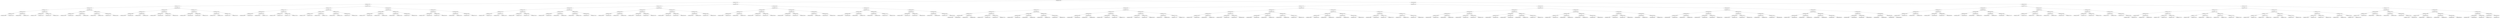 digraph G{
1650229036 [label="Node{data=[2844, 2844]}"]
1650229036 -> 760463308
760463308 [label="Node{data=[2070, 2070]}"]
760463308 -> 302432059
302432059 [label="Node{data=[1679, 1679]}"]
302432059 -> 2028506459
2028506459 [label="Node{data=[1647, 1647]}"]
2028506459 -> 2043426933
2043426933 [label="Node{data=[1519, 1519]}"]
2043426933 -> 1230067039
1230067039 [label="Node{data=[1511, 1511]}"]
1230067039 -> 1846137897
1846137897 [label="Node{data=[1483, 1483]}"]
1846137897 -> 1387728614
1387728614 [label="Node{data=[1421, 1421]}"]
1387728614 -> 1243650901
1243650901 [label="Node{data=[1099, 1099]}"]
1387728614 -> 161010915
161010915 [label="Node{data=[1428, 1428]}"]
1846137897 -> 688976229
688976229 [label="Node{data=[1509, 1509]}"]
688976229 -> 1127881375
1127881375 [label="Node{data=[1508, 1508]}"]
688976229 -> 219077534
219077534 [label="Node{data=[1510, 1510]}"]
1230067039 -> 1115568400
1115568400 [label="Node{data=[1515, 1515]}"]
1115568400 -> 1825268707
1825268707 [label="Node{data=[1513, 1513]}"]
1825268707 -> 2142663175
2142663175 [label="Node{data=[1512, 1512]}"]
1825268707 -> 77562948
77562948 [label="Node{data=[1514, 1514]}"]
1115568400 -> 924490622
924490622 [label="Node{data=[1517, 1517]}"]
924490622 -> 7938565
7938565 [label="Node{data=[1516, 1516]}"]
924490622 -> 1284722247
1284722247 [label="Node{data=[1518, 1518]}"]
2043426933 -> 878071349
878071349 [label="Node{data=[1639, 1639]}"]
878071349 -> 1475670698
1475670698 [label="Node{data=[1579, 1579]}"]
1475670698 -> 508857179
508857179 [label="Node{data=[1521, 1521]}"]
508857179 -> 1222844320
1222844320 [label="Node{data=[1520, 1520]}"]
508857179 -> 1321391983
1321391983 [label="Node{data=[1564, 1564]}"]
1475670698 -> 1054023103
1054023103 [label="Node{data=[1605, 1605]}"]
1054023103 -> 73877357
73877357 [label="Node{data=[1591, 1591]}"]
1054023103 -> 1411995230
1411995230 [label="Node{data=[1638, 1638]}"]
878071349 -> 201890331
201890331 [label="Node{data=[1643, 1643]}"]
201890331 -> 714100928
714100928 [label="Node{data=[1641, 1641]}"]
714100928 -> 343025360
343025360 [label="Node{data=[1640, 1640]}"]
714100928 -> 175573414
175573414 [label="Node{data=[1642, 1642]}"]
201890331 -> 1114084017
1114084017 [label="Node{data=[1645, 1645]}"]
1114084017 -> 1792658541
1792658541 [label="Node{data=[1644, 1644]}"]
1114084017 -> 1872241472
1872241472 [label="Node{data=[1646, 1646]}"]
2028506459 -> 1561341228
1561341228 [label="Node{data=[1663, 1663]}"]
1561341228 -> 589094437
589094437 [label="Node{data=[1655, 1655]}"]
589094437 -> 117621903
117621903 [label="Node{data=[1651, 1651]}"]
117621903 -> 690910476
690910476 [label="Node{data=[1649, 1649]}"]
690910476 -> 1963672648
1963672648 [label="Node{data=[1648, 1648]}"]
690910476 -> 807620922
807620922 [label="Node{data=[1650, 1650]}"]
117621903 -> 563404045
563404045 [label="Node{data=[1653, 1653]}"]
563404045 -> 2068335142
2068335142 [label="Node{data=[1652, 1652]}"]
563404045 -> 1414424579
1414424579 [label="Node{data=[1654, 1654]}"]
589094437 -> 2119059761
2119059761 [label="Node{data=[1659, 1659]}"]
2119059761 -> 2041945920
2041945920 [label="Node{data=[1657, 1657]}"]
2041945920 -> 1083568938
1083568938 [label="Node{data=[1656, 1656]}"]
2041945920 -> 1740408139
1740408139 [label="Node{data=[1658, 1658]}"]
2119059761 -> 1798786892
1798786892 [label="Node{data=[1661, 1661]}"]
1798786892 -> 1051558645
1051558645 [label="Node{data=[1660, 1660]}"]
1798786892 -> 1364077225
1364077225 [label="Node{data=[1662, 1662]}"]
1561341228 -> 1381726998
1381726998 [label="Node{data=[1671, 1671]}"]
1381726998 -> 54989630
54989630 [label="Node{data=[1667, 1667]}"]
54989630 -> 1370456969
1370456969 [label="Node{data=[1665, 1665]}"]
1370456969 -> 1897197687
1897197687 [label="Node{data=[1664, 1664]}"]
1370456969 -> 2015274632
2015274632 [label="Node{data=[1666, 1666]}"]
54989630 -> 1140560982
1140560982 [label="Node{data=[1669, 1669]}"]
1140560982 -> 1852171371
1852171371 [label="Node{data=[1668, 1668]}"]
1140560982 -> 950285976
950285976 [label="Node{data=[1670, 1670]}"]
1381726998 -> 889454050
889454050 [label="Node{data=[1675, 1675]}"]
889454050 -> 717592112
717592112 [label="Node{data=[1673, 1673]}"]
717592112 -> 1807903167
1807903167 [label="Node{data=[1672, 1672]}"]
717592112 -> 1925939881
1925939881 [label="Node{data=[1674, 1674]}"]
889454050 -> 1485671935
1485671935 [label="Node{data=[1677, 1677]}"]
1485671935 -> 1593832648
1593832648 [label="Node{data=[1676, 1676]}"]
1485671935 -> 638120249
638120249 [label="Node{data=[1678, 1678]}"]
302432059 -> 150532507
150532507 [label="Node{data=[1826, 1826]}"]
150532507 -> 1018066702
1018066702 [label="Node{data=[1750, 1750]}"]
1018066702 -> 500604391
500604391 [label="Node{data=[1742, 1742]}"]
500604391 -> 2092312157
2092312157 [label="Node{data=[1683, 1683]}"]
2092312157 -> 864904313
864904313 [label="Node{data=[1681, 1681]}"]
864904313 -> 2094293761
2094293761 [label="Node{data=[1680, 1680]}"]
864904313 -> 1430577369
1430577369 [label="Node{data=[1682, 1682]}"]
2092312157 -> 411934946
411934946 [label="Node{data=[1708, 1708]}"]
411934946 -> 1090232614
1090232614 [label="Node{data=[1684, 1684]}"]
411934946 -> 526917203
526917203 [label="Node{data=[1741, 1741]}"]
500604391 -> 1834510159
1834510159 [label="Node{data=[1746, 1746]}"]
1834510159 -> 413614262
413614262 [label="Node{data=[1744, 1744]}"]
413614262 -> 88616981
88616981 [label="Node{data=[1743, 1743]}"]
413614262 -> 1510816873
1510816873 [label="Node{data=[1745, 1745]}"]
1834510159 -> 1950435960
1950435960 [label="Node{data=[1748, 1748]}"]
1950435960 -> 1447106230
1447106230 [label="Node{data=[1747, 1747]}"]
1950435960 -> 307059955
307059955 [label="Node{data=[1749, 1749]}"]
1018066702 -> 563135655
563135655 [label="Node{data=[1818, 1818]}"]
563135655 -> 1610373223
1610373223 [label="Node{data=[1754, 1754]}"]
1610373223 -> 30802312
30802312 [label="Node{data=[1752, 1752]}"]
30802312 -> 2030337925
2030337925 [label="Node{data=[1751, 1751]}"]
30802312 -> 1578510846
1578510846 [label="Node{data=[1753, 1753]}"]
1610373223 -> 1670675771
1670675771 [label="Node{data=[1756, 1756]}"]
1670675771 -> 1384118912
1384118912 [label="Node{data=[1755, 1755]}"]
1670675771 -> 140332829
140332829 [label="Node{data=[1817, 1817]}"]
563135655 -> 1743506993
1743506993 [label="Node{data=[1822, 1822]}"]
1743506993 -> 668338770
668338770 [label="Node{data=[1820, 1820]}"]
668338770 -> 173035474
173035474 [label="Node{data=[1819, 1819]}"]
668338770 -> 1754782754
1754782754 [label="Node{data=[1821, 1821]}"]
1743506993 -> 1370754375
1370754375 [label="Node{data=[1824, 1824]}"]
1370754375 -> 1176963513
1176963513 [label="Node{data=[1823, 1823]}"]
1370754375 -> 1308745840
1308745840 [label="Node{data=[1825, 1825]}"]
150532507 -> 413221726
413221726 [label="Node{data=[2026, 2026]}"]
413221726 -> 1762569016
1762569016 [label="Node{data=[1834, 1834]}"]
1762569016 -> 395971937
395971937 [label="Node{data=[1830, 1830]}"]
395971937 -> 1448705410
1448705410 [label="Node{data=[1828, 1828]}"]
1448705410 -> 1156612004
1156612004 [label="Node{data=[1827, 1827]}"]
1448705410 -> 1488669545
1488669545 [label="Node{data=[1829, 1829]}"]
395971937 -> 520991770
520991770 [label="Node{data=[1832, 1832]}"]
520991770 -> 36007700
36007700 [label="Node{data=[1831, 1831]}"]
520991770 -> 1173302699
1173302699 [label="Node{data=[1833, 1833]}"]
1762569016 -> 1200473724
1200473724 [label="Node{data=[2022, 2022]}"]
1200473724 -> 894572531
894572531 [label="Node{data=[1836, 1836]}"]
894572531 -> 480678786
480678786 [label="Node{data=[1835, 1835]}"]
894572531 -> 538470344
538470344 [label="Node{data=[1910, 1910]}"]
1200473724 -> 152042385
152042385 [label="Node{data=[2024, 2024]}"]
152042385 -> 751274188
751274188 [label="Node{data=[2023, 2023]}"]
152042385 -> 81077333
81077333 [label="Node{data=[2025, 2025]}"]
413221726 -> 1729115424
1729115424 [label="Node{data=[2034, 2034]}"]
1729115424 -> 288725280
288725280 [label="Node{data=[2030, 2030]}"]
288725280 -> 19194402
19194402 [label="Node{data=[2028, 2028]}"]
19194402 -> 754883039
754883039 [label="Node{data=[2027, 2027]}"]
19194402 -> 1252069461
1252069461 [label="Node{data=[2029, 2029]}"]
288725280 -> 2002807992
2002807992 [label="Node{data=[2032, 2032]}"]
2002807992 -> 1366537604
1366537604 [label="Node{data=[2031, 2031]}"]
2002807992 -> 161218068
161218068 [label="Node{data=[2033, 2033]}"]
1729115424 -> 1266312394
1266312394 [label="Node{data=[2038, 2038]}"]
1266312394 -> 1066128561
1066128561 [label="Node{data=[2036, 2036]}"]
1066128561 -> 1930991953
1930991953 [label="Node{data=[2035, 2035]}"]
1066128561 -> 631612024
631612024 [label="Node{data=[2037, 2037]}"]
1266312394 -> 1038212658
1038212658 [label="Node{data=[2040, 2040]}"]
1038212658 -> 1554955107
1554955107 [label="Node{data=[2039, 2039]}"]
1038212658 -> 1808491446
1808491446 [label="Node{data=[2041, 2041]}"]
760463308 -> 1677048533
1677048533 [label="Node{data=[2437, 2437]}"]
1677048533 -> 1347877079
1347877079 [label="Node{data=[2342, 2342]}"]
1347877079 -> 2039096349
2039096349 [label="Node{data=[2323, 2323]}"]
2039096349 -> 1231830601
1231830601 [label="Node{data=[2219, 2219]}"]
1231830601 -> 117511843
117511843 [label="Node{data=[2175, 2175]}"]
117511843 -> 1618400980
1618400980 [label="Node{data=[2144, 2144]}"]
1618400980 -> 1215609867
1215609867 [label="Node{data=[2102, 2102]}"]
1618400980 -> 1614957882
1614957882 [label="Node{data=[2161, 2161]}"]
117511843 -> 1870265247
1870265247 [label="Node{data=[2217, 2217]}"]
1870265247 -> 963596498
963596498 [label="Node{data=[2216, 2216]}"]
1870265247 -> 1419126544
1419126544 [label="Node{data=[2218, 2218]}"]
1231830601 -> 651139877
651139877 [label="Node{data=[2223, 2223]}"]
651139877 -> 105527648
105527648 [label="Node{data=[2221, 2221]}"]
105527648 -> 1172312251
1172312251 [label="Node{data=[2220, 2220]}"]
105527648 -> 548082096
548082096 [label="Node{data=[2222, 2222]}"]
651139877 -> 2062000179
2062000179 [label="Node{data=[2284, 2284]}"]
2062000179 -> 758187830
758187830 [label="Node{data=[2275, 2275]}"]
2062000179 -> 1745993699
1745993699 [label="Node{data=[2322, 2322]}"]
2039096349 -> 282006976
282006976 [label="Node{data=[2331, 2331]}"]
282006976 -> 1475267026
1475267026 [label="Node{data=[2327, 2327]}"]
1475267026 -> 1925409966
1925409966 [label="Node{data=[2325, 2325]}"]
1925409966 -> 390609842
390609842 [label="Node{data=[2324, 2324]}"]
1925409966 -> 2134990222
2134990222 [label="Node{data=[2326, 2326]}"]
1475267026 -> 1581300717
1581300717 [label="Node{data=[2329, 2329]}"]
1581300717 -> 923732631
923732631 [label="Node{data=[2328, 2328]}"]
1581300717 -> 1632379503
1632379503 [label="Node{data=[2330, 2330]}"]
282006976 -> 336899813
336899813 [label="Node{data=[2338, 2338]}"]
336899813 -> 1339093081
1339093081 [label="Node{data=[2336, 2336]}"]
1339093081 -> 4456582
4456582 [label="Node{data=[2332, 2332]}"]
1339093081 -> 1770939
1770939 [label="Node{data=[2337, 2337]}"]
336899813 -> 826925275
826925275 [label="Node{data=[2340, 2340]}"]
826925275 -> 2035518611
2035518611 [label="Node{data=[2339, 2339]}"]
826925275 -> 1496576783
1496576783 [label="Node{data=[2341, 2341]}"]
1347877079 -> 31265615
31265615 [label="Node{data=[2358, 2358]}"]
31265615 -> 2146202775
2146202775 [label="Node{data=[2350, 2350]}"]
2146202775 -> 440289517
440289517 [label="Node{data=[2346, 2346]}"]
440289517 -> 1548970798
1548970798 [label="Node{data=[2344, 2344]}"]
1548970798 -> 897408128
897408128 [label="Node{data=[2343, 2343]}"]
1548970798 -> 698994292
698994292 [label="Node{data=[2345, 2345]}"]
440289517 -> 1094226572
1094226572 [label="Node{data=[2348, 2348]}"]
1094226572 -> 108370846
108370846 [label="Node{data=[2347, 2347]}"]
1094226572 -> 1504923276
1504923276 [label="Node{data=[2349, 2349]}"]
2146202775 -> 1041162656
1041162656 [label="Node{data=[2354, 2354]}"]
1041162656 -> 1000843295
1000843295 [label="Node{data=[2352, 2352]}"]
1000843295 -> 287604126
287604126 [label="Node{data=[2351, 2351]}"]
1000843295 -> 1386251800
1386251800 [label="Node{data=[2353, 2353]}"]
1041162656 -> 459963917
459963917 [label="Node{data=[2356, 2356]}"]
459963917 -> 487311919
487311919 [label="Node{data=[2355, 2355]}"]
459963917 -> 795974813
795974813 [label="Node{data=[2357, 2357]}"]
31265615 -> 2033667885
2033667885 [label="Node{data=[2378, 2378]}"]
2033667885 -> 837147664
837147664 [label="Node{data=[2362, 2362]}"]
837147664 -> 1920737969
1920737969 [label="Node{data=[2360, 2360]}"]
1920737969 -> 1363856663
1363856663 [label="Node{data=[2359, 2359]}"]
1920737969 -> 306691636
306691636 [label="Node{data=[2361, 2361]}"]
837147664 -> 232650032
232650032 [label="Node{data=[2364, 2364]}"]
232650032 -> 505886608
505886608 [label="Node{data=[2363, 2363]}"]
232650032 -> 427979574
427979574 [label="Node{data=[2365, 2365]}"]
2033667885 -> 916183084
916183084 [label="Node{data=[2401, 2401]}"]
916183084 -> 1410191290
1410191290 [label="Node{data=[2399, 2399]}"]
1410191290 -> 1932650780
1932650780 [label="Node{data=[2379, 2379]}"]
1410191290 -> 2032152463
2032152463 [label="Node{data=[2400, 2400]}"]
916183084 -> 286446143
286446143 [label="Node{data=[2420, 2420]}"]
286446143 -> 727232440
727232440 [label="Node{data=[2402, 2402]}"]
286446143 -> 1465764550
1465764550 [label="Node{data=[2436, 2436]}"]
1677048533 -> 804903925
804903925 [label="Node{data=[2663, 2663]}"]
804903925 -> 679311135
679311135 [label="Node{data=[2647, 2647]}"]
679311135 -> 1177958599
1177958599 [label="Node{data=[2639, 2639]}"]
1177958599 -> 2131018045
2131018045 [label="Node{data=[2441, 2441]}"]
2131018045 -> 516135771
516135771 [label="Node{data=[2439, 2439]}"]
516135771 -> 1573241363
1573241363 [label="Node{data=[2438, 2438]}"]
516135771 -> 717371756
717371756 [label="Node{data=[2440, 2440]}"]
2131018045 -> 1939212320
1939212320 [label="Node{data=[2576, 2576]}"]
1939212320 -> 1896696906
1896696906 [label="Node{data=[2463, 2463]}"]
1939212320 -> 44813602
44813602 [label="Node{data=[2587, 2587]}"]
1177958599 -> 957979970
957979970 [label="Node{data=[2643, 2643]}"]
957979970 -> 2056082761
2056082761 [label="Node{data=[2641, 2641]}"]
2056082761 -> 1643723086
1643723086 [label="Node{data=[2640, 2640]}"]
2056082761 -> 1030175374
1030175374 [label="Node{data=[2642, 2642]}"]
957979970 -> 1222726637
1222726637 [label="Node{data=[2645, 2645]}"]
1222726637 -> 1482059941
1482059941 [label="Node{data=[2644, 2644]}"]
1222726637 -> 1884094888
1884094888 [label="Node{data=[2646, 2646]}"]
679311135 -> 1954215525
1954215525 [label="Node{data=[2655, 2655]}"]
1954215525 -> 918990140
918990140 [label="Node{data=[2651, 2651]}"]
918990140 -> 1576935449
1576935449 [label="Node{data=[2649, 2649]}"]
1576935449 -> 1168521807
1168521807 [label="Node{data=[2648, 2648]}"]
1576935449 -> 1716270400
1716270400 [label="Node{data=[2650, 2650]}"]
918990140 -> 1709231096
1709231096 [label="Node{data=[2653, 2653]}"]
1709231096 -> 1228063157
1228063157 [label="Node{data=[2652, 2652]}"]
1709231096 -> 1035136670
1035136670 [label="Node{data=[2654, 2654]}"]
1954215525 -> 986921565
986921565 [label="Node{data=[2659, 2659]}"]
986921565 -> 1502583284
1502583284 [label="Node{data=[2657, 2657]}"]
1502583284 -> 116376601
116376601 [label="Node{data=[2656, 2656]}"]
1502583284 -> 746789956
746789956 [label="Node{data=[2658, 2658]}"]
986921565 -> 262265435
262265435 [label="Node{data=[2661, 2661]}"]
262265435 -> 717533794
717533794 [label="Node{data=[2660, 2660]}"]
262265435 -> 1383293999
1383293999 [label="Node{data=[2662, 2662]}"]
804903925 -> 1722163993
1722163993 [label="Node{data=[2814, 2814]}"]
1722163993 -> 1733582484
1733582484 [label="Node{data=[2671, 2671]}"]
1733582484 -> 1754052542
1754052542 [label="Node{data=[2667, 2667]}"]
1754052542 -> 563606684
563606684 [label="Node{data=[2665, 2665]}"]
563606684 -> 1988011356
1988011356 [label="Node{data=[2664, 2664]}"]
563606684 -> 865859065
865859065 [label="Node{data=[2666, 2666]}"]
1754052542 -> 1051166067
1051166067 [label="Node{data=[2669, 2669]}"]
1051166067 -> 537568559
537568559 [label="Node{data=[2668, 2668]}"]
1051166067 -> 601727031
601727031 [label="Node{data=[2670, 2670]}"]
1733582484 -> 1325772168
1325772168 [label="Node{data=[2698, 2698]}"]
1325772168 -> 1300964614
1300964614 [label="Node{data=[2693, 2693]}"]
1300964614 -> 945668677
945668677 [label="Node{data=[2692, 2692]}"]
1300964614 -> 1984889185
1984889185 [label="Node{data=[2694, 2694]}"]
1325772168 -> 348429261
348429261 [label="Node{data=[2777, 2777]}"]
348429261 -> 15937350
15937350 [label="Node{data=[2759, 2759]}"]
348429261 -> 1449827063
1449827063 [label="Node{data=[2786, 2786]}"]
1722163993 -> 1486937426
1486937426 [label="Node{data=[2836, 2836]}"]
1486937426 -> 1753886584
1753886584 [label="Node{data=[2832, 2832]}"]
1753886584 -> 1897571376
1897571376 [label="Node{data=[2830, 2830]}"]
1897571376 -> 1940202950
1940202950 [label="Node{data=[2829, 2829]}"]
1897571376 -> 758201517
758201517 [label="Node{data=[2831, 2831]}"]
1753886584 -> 343484316
343484316 [label="Node{data=[2834, 2834]}"]
343484316 -> 812001799
812001799 [label="Node{data=[2833, 2833]}"]
343484316 -> 1782031064
1782031064 [label="Node{data=[2835, 2835]}"]
1486937426 -> 1313288039
1313288039 [label="Node{data=[2840, 2840]}"]
1313288039 -> 325039348
325039348 [label="Node{data=[2838, 2838]}"]
325039348 -> 317227658
317227658 [label="Node{data=[2837, 2837]}"]
325039348 -> 1159644013
1159644013 [label="Node{data=[2839, 2839]}"]
1313288039 -> 852881598
852881598 [label="Node{data=[2842, 2842]}"]
852881598 -> 1547901444
1547901444 [label="Node{data=[2841, 2841]}"]
852881598 -> 183058388
183058388 [label="Node{data=[2843, 2843]}"]
1650229036 -> 970952783
970952783 [label="Node{data=[6869, 6869]}"]
970952783 -> 605210570
605210570 [label="Node{data=[4281, 4281]}"]
605210570 -> 1623554678
1623554678 [label="Node{data=[3774, 3774]}"]
1623554678 -> 596766245
596766245 [label="Node{data=[3462, 3462]}"]
596766245 -> 1711886320
1711886320 [label="Node{data=[2978, 2978]}"]
1711886320 -> 1410857068
1410857068 [label="Node{data=[2970, 2970]}"]
1410857068 -> 533343826
533343826 [label="Node{data=[2914, 2914]}"]
533343826 -> 856038216
856038216 [label="Node{data=[2858, 2858]}"]
856038216 -> 526169111
526169111 [label="Node{data=[2845, 2845]}"]
856038216 -> 1952705288
1952705288 [label="Node{data=[2883, 2883]}"]
533343826 -> 974513000
974513000 [label="Node{data=[2957, 2957]}"]
974513000 -> 961180473
961180473 [label="Node{data=[2941, 2941]}"]
974513000 -> 1137476619
1137476619 [label="Node{data=[2969, 2969]}"]
1410857068 -> 681319633
681319633 [label="Node{data=[2974, 2974]}"]
681319633 -> 1032303625
1032303625 [label="Node{data=[2972, 2972]}"]
1032303625 -> 1463737147
1463737147 [label="Node{data=[2971, 2971]}"]
1032303625 -> 1895162123
1895162123 [label="Node{data=[2973, 2973]}"]
681319633 -> 944177488
944177488 [label="Node{data=[2976, 2976]}"]
944177488 -> 945868205
945868205 [label="Node{data=[2975, 2975]}"]
944177488 -> 421936793
421936793 [label="Node{data=[2977, 2977]}"]
1711886320 -> 1174698255
1174698255 [label="Node{data=[2986, 2986]}"]
1174698255 -> 1187622174
1187622174 [label="Node{data=[2982, 2982]}"]
1187622174 -> 2021264847
2021264847 [label="Node{data=[2980, 2980]}"]
2021264847 -> 1350579887
1350579887 [label="Node{data=[2979, 2979]}"]
2021264847 -> 900325809
900325809 [label="Node{data=[2981, 2981]}"]
1187622174 -> 1040390983
1040390983 [label="Node{data=[2984, 2984]}"]
1040390983 -> 373259581
373259581 [label="Node{data=[2983, 2983]}"]
1040390983 -> 1205535771
1205535771 [label="Node{data=[2985, 2985]}"]
1174698255 -> 1023791416
1023791416 [label="Node{data=[3458, 3458]}"]
1023791416 -> 469384444
469384444 [label="Node{data=[3439, 3439]}"]
469384444 -> 1992387627
1992387627 [label="Node{data=[2987, 2987]}"]
469384444 -> 1764050228
1764050228 [label="Node{data=[3457, 3457]}"]
1023791416 -> 2050676025
2050676025 [label="Node{data=[3460, 3460]}"]
2050676025 -> 812452702
812452702 [label="Node{data=[3459, 3459]}"]
2050676025 -> 1303415116
1303415116 [label="Node{data=[3461, 3461]}"]
596766245 -> 251623723
251623723 [label="Node{data=[3758, 3758]}"]
251623723 -> 574678736
574678736 [label="Node{data=[3470, 3470]}"]
574678736 -> 2058305085
2058305085 [label="Node{data=[3466, 3466]}"]
2058305085 -> 857481933
857481933 [label="Node{data=[3464, 3464]}"]
857481933 -> 1180644260
1180644260 [label="Node{data=[3463, 3463]}"]
857481933 -> 1670130649
1670130649 [label="Node{data=[3465, 3465]}"]
2058305085 -> 1624358723
1624358723 [label="Node{data=[3468, 3468]}"]
1624358723 -> 839508958
839508958 [label="Node{data=[3467, 3467]}"]
1624358723 -> 225719336
225719336 [label="Node{data=[3469, 3469]}"]
574678736 -> 254022844
254022844 [label="Node{data=[3492, 3492]}"]
254022844 -> 1650629052
1650629052 [label="Node{data=[3490, 3490]}"]
1650629052 -> 520655165
520655165 [label="Node{data=[3478, 3478]}"]
1650629052 -> 871445376
871445376 [label="Node{data=[3491, 3491]}"]
254022844 -> 476004534
476004534 [label="Node{data=[3756, 3756]}"]
476004534 -> 1787205112
1787205112 [label="Node{data=[3531, 3531]}"]
476004534 -> 828137708
828137708 [label="Node{data=[3757, 3757]}"]
251623723 -> 193673332
193673332 [label="Node{data=[3766, 3766]}"]
193673332 -> 1832354627
1832354627 [label="Node{data=[3762, 3762]}"]
1832354627 -> 859894344
859894344 [label="Node{data=[3760, 3760]}"]
859894344 -> 1640607692
1640607692 [label="Node{data=[3759, 3759]}"]
859894344 -> 861102873
861102873 [label="Node{data=[3761, 3761]}"]
1832354627 -> 1655690155
1655690155 [label="Node{data=[3764, 3764]}"]
1655690155 -> 1447669508
1447669508 [label="Node{data=[3763, 3763]}"]
1655690155 -> 2052246990
2052246990 [label="Node{data=[3765, 3765]}"]
193673332 -> 1387340342
1387340342 [label="Node{data=[3770, 3770]}"]
1387340342 -> 1310687552
1310687552 [label="Node{data=[3768, 3768]}"]
1310687552 -> 1437939208
1437939208 [label="Node{data=[3767, 3767]}"]
1310687552 -> 962964941
962964941 [label="Node{data=[3769, 3769]}"]
1387340342 -> 1654560837
1654560837 [label="Node{data=[3772, 3772]}"]
1654560837 -> 1345913047
1345913047 [label="Node{data=[3771, 3771]}"]
1654560837 -> 742418862
742418862 [label="Node{data=[3773, 3773]}"]
1623554678 -> 945795630
945795630 [label="Node{data=[4243, 4243]}"]
945795630 -> 781535696
781535696 [label="Node{data=[3801, 3801]}"]
781535696 -> 917687149
917687149 [label="Node{data=[3793, 3793]}"]
917687149 -> 420534540
420534540 [label="Node{data=[3789, 3789]}"]
420534540 -> 1553712834
1553712834 [label="Node{data=[3787, 3787]}"]
1553712834 -> 1489293128
1489293128 [label="Node{data=[3775, 3775]}"]
1553712834 -> 2022543006
2022543006 [label="Node{data=[3788, 3788]}"]
420534540 -> 1732964410
1732964410 [label="Node{data=[3791, 3791]}"]
1732964410 -> 1709545415
1709545415 [label="Node{data=[3790, 3790]}"]
1732964410 -> 455457468
455457468 [label="Node{data=[3792, 3792]}"]
917687149 -> 256388664
256388664 [label="Node{data=[3797, 3797]}"]
256388664 -> 1060357323
1060357323 [label="Node{data=[3795, 3795]}"]
1060357323 -> 1990272837
1990272837 [label="Node{data=[3794, 3794]}"]
1060357323 -> 1088914295
1088914295 [label="Node{data=[3796, 3796]}"]
256388664 -> 244337853
244337853 [label="Node{data=[3799, 3799]}"]
244337853 -> 799331384
799331384 [label="Node{data=[3798, 3798]}"]
244337853 -> 1346393478
1346393478 [label="Node{data=[3800, 3800]}"]
781535696 -> 742426818
742426818 [label="Node{data=[4235, 4235]}"]
742426818 -> 549051475
549051475 [label="Node{data=[4033, 4033]}"]
549051475 -> 691390824
691390824 [label="Node{data=[3880, 3880]}"]
691390824 -> 2064340397
2064340397 [label="Node{data=[3843, 3843]}"]
691390824 -> 1394984086
1394984086 [label="Node{data=[3903, 3903]}"]
549051475 -> 1032901093
1032901093 [label="Node{data=[4233, 4233]}"]
1032901093 -> 988361142
988361142 [label="Node{data=[4232, 4232]}"]
1032901093 -> 460242299
460242299 [label="Node{data=[4234, 4234]}"]
742426818 -> 1712511988
1712511988 [label="Node{data=[4239, 4239]}"]
1712511988 -> 1563828522
1563828522 [label="Node{data=[4237, 4237]}"]
1563828522 -> 782360507
782360507 [label="Node{data=[4236, 4236]}"]
1563828522 -> 1086995057
1086995057 [label="Node{data=[4238, 4238]}"]
1712511988 -> 813143271
813143271 [label="Node{data=[4241, 4241]}"]
813143271 -> 1545915570
1545915570 [label="Node{data=[4240, 4240]}"]
813143271 -> 2086177930
2086177930 [label="Node{data=[4242, 4242]}"]
945795630 -> 1842362562
1842362562 [label="Node{data=[4265, 4265]}"]
1842362562 -> 1628195123
1628195123 [label="Node{data=[4257, 4257]}"]
1628195123 -> 465000700
465000700 [label="Node{data=[4247, 4247]}"]
465000700 -> 598977500
598977500 [label="Node{data=[4245, 4245]}"]
598977500 -> 1330217280
1330217280 [label="Node{data=[4244, 4244]}"]
598977500 -> 1276058699
1276058699 [label="Node{data=[4246, 4246]}"]
465000700 -> 1834933646
1834933646 [label="Node{data=[4249, 4249]}"]
1834933646 -> 1401779890
1401779890 [label="Node{data=[4248, 4248]}"]
1834933646 -> 1355660802
1355660802 [label="Node{data=[4256, 4256]}"]
1628195123 -> 1679039764
1679039764 [label="Node{data=[4261, 4261]}"]
1679039764 -> 2134707893
2134707893 [label="Node{data=[4259, 4259]}"]
2134707893 -> 1195233030
1195233030 [label="Node{data=[4258, 4258]}"]
2134707893 -> 2050835533
2050835533 [label="Node{data=[4260, 4260]}"]
1679039764 -> 1040521891
1040521891 [label="Node{data=[4263, 4263]}"]
1040521891 -> 693826416
693826416 [label="Node{data=[4262, 4262]}"]
1040521891 -> 3558562
3558562 [label="Node{data=[4264, 4264]}"]
1842362562 -> 272203717
272203717 [label="Node{data=[4273, 4273]}"]
272203717 -> 117419875
117419875 [label="Node{data=[4269, 4269]}"]
117419875 -> 2025856447
2025856447 [label="Node{data=[4267, 4267]}"]
2025856447 -> 1243680089
1243680089 [label="Node{data=[4266, 4266]}"]
2025856447 -> 289248399
289248399 [label="Node{data=[4268, 4268]}"]
117419875 -> 1782756732
1782756732 [label="Node{data=[4271, 4271]}"]
1782756732 -> 311914606
311914606 [label="Node{data=[4270, 4270]}"]
1782756732 -> 1352592544
1352592544 [label="Node{data=[4272, 4272]}"]
272203717 -> 763003856
763003856 [label="Node{data=[4277, 4277]}"]
763003856 -> 1391209046
1391209046 [label="Node{data=[4275, 4275]}"]
1391209046 -> 2077303909
2077303909 [label="Node{data=[4274, 4274]}"]
1391209046 -> 1544367187
1544367187 [label="Node{data=[4276, 4276]}"]
763003856 -> 621826049
621826049 [label="Node{data=[4279, 4279]}"]
621826049 -> 371023983
371023983 [label="Node{data=[4278, 4278]}"]
621826049 -> 1688050885
1688050885 [label="Node{data=[4280, 4280]}"]
605210570 -> 1363626929
1363626929 [label="Node{data=[5942, 5942]}"]
1363626929 -> 1995479488
1995479488 [label="Node{data=[5475, 5475]}"]
1995479488 -> 185827689
185827689 [label="Node{data=[4635, 4635]}"]
185827689 -> 65032058
65032058 [label="Node{data=[4289, 4289]}"]
65032058 -> 1745978996
1745978996 [label="Node{data=[4285, 4285]}"]
1745978996 -> 442313775
442313775 [label="Node{data=[4283, 4283]}"]
442313775 -> 231931588
231931588 [label="Node{data=[4282, 4282]}"]
442313775 -> 214494107
214494107 [label="Node{data=[4284, 4284]}"]
1745978996 -> 1745808976
1745808976 [label="Node{data=[4287, 4287]}"]
1745808976 -> 465673002
465673002 [label="Node{data=[4286, 4286]}"]
1745808976 -> 33514056
33514056 [label="Node{data=[4288, 4288]}"]
65032058 -> 1243661791
1243661791 [label="Node{data=[4293, 4293]}"]
1243661791 -> 1438899877
1438899877 [label="Node{data=[4291, 4291]}"]
1438899877 -> 1120671740
1120671740 [label="Node{data=[4290, 4290]}"]
1438899877 -> 953925839
953925839 [label="Node{data=[4292, 4292]}"]
1243661791 -> 1956246582
1956246582 [label="Node{data=[4498, 4498]}"]
1956246582 -> 1063533302
1063533302 [label="Node{data=[4324, 4324]}"]
1956246582 -> 498444561
498444561 [label="Node{data=[4531, 4531]}"]
185827689 -> 2072956880
2072956880 [label="Node{data=[5467, 5467]}"]
2072956880 -> 1074638035
1074638035 [label="Node{data=[5463, 5463]}"]
1074638035 -> 1579195822
1579195822 [label="Node{data=[5016, 5016]}"]
1579195822 -> 1852660314
1852660314 [label="Node{data=[4948, 4948]}"]
1579195822 -> 1662052360
1662052360 [label="Node{data=[5433, 5433]}"]
1074638035 -> 1314302861
1314302861 [label="Node{data=[5465, 5465]}"]
1314302861 -> 339841540
339841540 [label="Node{data=[5464, 5464]}"]
1314302861 -> 284861788
284861788 [label="Node{data=[5466, 5466]}"]
2072956880 -> 1959682019
1959682019 [label="Node{data=[5471, 5471]}"]
1959682019 -> 264214580
264214580 [label="Node{data=[5469, 5469]}"]
264214580 -> 393673333
393673333 [label="Node{data=[5468, 5468]}"]
264214580 -> 1382247810
1382247810 [label="Node{data=[5470, 5470]}"]
1959682019 -> 1414791530
1414791530 [label="Node{data=[5473, 5473]}"]
1414791530 -> 668556780
668556780 [label="Node{data=[5472, 5472]}"]
1414791530 -> 131903024
131903024 [label="Node{data=[5474, 5474]}"]
1995479488 -> 1310379060
1310379060 [label="Node{data=[5926, 5926]}"]
1310379060 -> 976341964
976341964 [label="Node{data=[5483, 5483]}"]
976341964 -> 1475004251
1475004251 [label="Node{data=[5479, 5479]}"]
1475004251 -> 891641528
891641528 [label="Node{data=[5477, 5477]}"]
891641528 -> 767975236
767975236 [label="Node{data=[5476, 5476]}"]
891641528 -> 421371547
421371547 [label="Node{data=[5478, 5478]}"]
1475004251 -> 407651068
407651068 [label="Node{data=[5481, 5481]}"]
407651068 -> 117641171
117641171 [label="Node{data=[5480, 5480]}"]
407651068 -> 404773896
404773896 [label="Node{data=[5482, 5482]}"]
976341964 -> 1841094865
1841094865 [label="Node{data=[5922, 5922]}"]
1841094865 -> 396166200
396166200 [label="Node{data=[5920, 5920]}"]
396166200 -> 142605455
142605455 [label="Node{data=[5919, 5919]}"]
396166200 -> 304423316
304423316 [label="Node{data=[5921, 5921]}"]
1841094865 -> 412475753
412475753 [label="Node{data=[5924, 5924]}"]
412475753 -> 1733724807
1733724807 [label="Node{data=[5923, 5923]}"]
412475753 -> 272271718
272271718 [label="Node{data=[5925, 5925]}"]
1310379060 -> 732439412
732439412 [label="Node{data=[5934, 5934]}"]
732439412 -> 469828033
469828033 [label="Node{data=[5930, 5930]}"]
469828033 -> 1330684532
1330684532 [label="Node{data=[5928, 5928]}"]
1330684532 -> 199586625
199586625 [label="Node{data=[5927, 5927]}"]
1330684532 -> 1639727818
1639727818 [label="Node{data=[5929, 5929]}"]
469828033 -> 1965512757
1965512757 [label="Node{data=[5932, 5932]}"]
1965512757 -> 1059985383
1059985383 [label="Node{data=[5931, 5931]}"]
1965512757 -> 527504440
527504440 [label="Node{data=[5933, 5933]}"]
732439412 -> 483962638
483962638 [label="Node{data=[5938, 5938]}"]
483962638 -> 1399962192
1399962192 [label="Node{data=[5936, 5936]}"]
1399962192 -> 481234678
481234678 [label="Node{data=[5935, 5935]}"]
1399962192 -> 199756175
199756175 [label="Node{data=[5937, 5937]}"]
483962638 -> 1385260835
1385260835 [label="Node{data=[5940, 5940]}"]
1385260835 -> 216855579
216855579 [label="Node{data=[5939, 5939]}"]
1385260835 -> 1750107086
1750107086 [label="Node{data=[5941, 5941]}"]
1363626929 -> 591350586
591350586 [label="Node{data=[6618, 6618]}"]
591350586 -> 2051971073
2051971073 [label="Node{data=[6011, 6011]}"]
2051971073 -> 300541823
300541823 [label="Node{data=[5950, 5950]}"]
300541823 -> 2110478463
2110478463 [label="Node{data=[5946, 5946]}"]
2110478463 -> 611625575
611625575 [label="Node{data=[5944, 5944]}"]
611625575 -> 712286328
712286328 [label="Node{data=[5943, 5943]}"]
611625575 -> 1962436694
1962436694 [label="Node{data=[5945, 5945]}"]
2110478463 -> 1406651926
1406651926 [label="Node{data=[5948, 5948]}"]
1406651926 -> 1391554969
1391554969 [label="Node{data=[5947, 5947]}"]
1406651926 -> 1560898783
1560898783 [label="Node{data=[5949, 5949]}"]
300541823 -> 1778652656
1778652656 [label="Node{data=[5954, 5954]}"]
1778652656 -> 122601944
122601944 [label="Node{data=[5952, 5952]}"]
122601944 -> 1592399121
1592399121 [label="Node{data=[5951, 5951]}"]
122601944 -> 1209263495
1209263495 [label="Node{data=[5953, 5953]}"]
1778652656 -> 49464032
49464032 [label="Node{data=[5981, 5981]}"]
49464032 -> 1933808487
1933808487 [label="Node{data=[5955, 5955]}"]
49464032 -> 2098152067
2098152067 [label="Node{data=[6010, 6010]}"]
2051971073 -> 711438200
711438200 [label="Node{data=[6019, 6019]}"]
711438200 -> 1050053910
1050053910 [label="Node{data=[6015, 6015]}"]
1050053910 -> 1361180936
1361180936 [label="Node{data=[6013, 6013]}"]
1361180936 -> 1446884085
1446884085 [label="Node{data=[6012, 6012]}"]
1361180936 -> 1094109989
1094109989 [label="Node{data=[6014, 6014]}"]
1050053910 -> 1262616616
1262616616 [label="Node{data=[6017, 6017]}"]
1262616616 -> 368396785
368396785 [label="Node{data=[6016, 6016]}"]
1262616616 -> 786754464
786754464 [label="Node{data=[6018, 6018]}"]
711438200 -> 1501323962
1501323962 [label="Node{data=[6023, 6023]}"]
1501323962 -> 48528125
48528125 [label="Node{data=[6021, 6021]}"]
48528125 -> 1029767569
1029767569 [label="Node{data=[6020, 6020]}"]
48528125 -> 886133878
886133878 [label="Node{data=[6022, 6022]}"]
1501323962 -> 243436004
243436004 [label="Node{data=[6151, 6151]}"]
243436004 -> 797976923
797976923 [label="Node{data=[6024, 6024]}"]
243436004 -> 449366193
449366193 [label="Node{data=[6586, 6586]}"]
591350586 -> 604265850
604265850 [label="Node{data=[6853, 6853]}"]
604265850 -> 1054027191
1054027191 [label="Node{data=[6845, 6845]}"]
1054027191 -> 279384519
279384519 [label="Node{data=[6841, 6841]}"]
279384519 -> 1282858530
1282858530 [label="Node{data=[6839, 6839]}"]
1282858530 -> 1243592027
1243592027 [label="Node{data=[6746, 6746]}"]
1282858530 -> 1837532986
1837532986 [label="Node{data=[6840, 6840]}"]
279384519 -> 1166514788
1166514788 [label="Node{data=[6843, 6843]}"]
1166514788 -> 1073400632
1073400632 [label="Node{data=[6842, 6842]}"]
1166514788 -> 142087409
142087409 [label="Node{data=[6844, 6844]}"]
1054027191 -> 1360985491
1360985491 [label="Node{data=[6849, 6849]}"]
1360985491 -> 682821998
682821998 [label="Node{data=[6847, 6847]}"]
682821998 -> 1106879563
1106879563 [label="Node{data=[6846, 6846]}"]
682821998 -> 166657817
166657817 [label="Node{data=[6848, 6848]}"]
1360985491 -> 792357330
792357330 [label="Node{data=[6851, 6851]}"]
792357330 -> 527625506
527625506 [label="Node{data=[6850, 6850]}"]
792357330 -> 329636219
329636219 [label="Node{data=[6852, 6852]}"]
604265850 -> 1842211361
1842211361 [label="Node{data=[6861, 6861]}"]
1842211361 -> 289766067
289766067 [label="Node{data=[6857, 6857]}"]
289766067 -> 425107012
425107012 [label="Node{data=[6855, 6855]}"]
425107012 -> 612758036
612758036 [label="Node{data=[6854, 6854]}"]
425107012 -> 647731271
647731271 [label="Node{data=[6856, 6856]}"]
289766067 -> 473034437
473034437 [label="Node{data=[6859, 6859]}"]
473034437 -> 825817017
825817017 [label="Node{data=[6858, 6858]}"]
473034437 -> 984000216
984000216 [label="Node{data=[6860, 6860]}"]
1842211361 -> 1074092139
1074092139 [label="Node{data=[6865, 6865]}"]
1074092139 -> 1406255464
1406255464 [label="Node{data=[6863, 6863]}"]
1406255464 -> 623014292
623014292 [label="Node{data=[6862, 6862]}"]
1406255464 -> 717063054
717063054 [label="Node{data=[6864, 6864]}"]
1074092139 -> 1083261106
1083261106 [label="Node{data=[6867, 6867]}"]
1083261106 -> 496370505
496370505 [label="Node{data=[6866, 6866]}"]
1083261106 -> 722370494
722370494 [label="Node{data=[6868, 6868]}"]
970952783 -> 1835608226
1835608226 [label="Node{data=[7054, 7054]}"]
1835608226 -> 666333549
666333549 [label="Node{data=[7022, 7022]}"]
666333549 -> 177644185
177644185 [label="Node{data=[6940, 6940]}"]
177644185 -> 1379786746
1379786746 [label="Node{data=[6877, 6877]}"]
1379786746 -> 1991622951
1991622951 [label="Node{data=[6873, 6873]}"]
1991622951 -> 1788213893
1788213893 [label="Node{data=[6871, 6871]}"]
1788213893 -> 1437077284
1437077284 [label="Node{data=[6870, 6870]}"]
1788213893 -> 1775683684
1775683684 [label="Node{data=[6872, 6872]}"]
1991622951 -> 825397376
825397376 [label="Node{data=[6875, 6875]}"]
825397376 -> 1949701617
1949701617 [label="Node{data=[6874, 6874]}"]
825397376 -> 1643312508
1643312508 [label="Node{data=[6876, 6876]}"]
1379786746 -> 1043895502
1043895502 [label="Node{data=[6912, 6912]}"]
1043895502 -> 464233753
464233753 [label="Node{data=[6879, 6879]}"]
464233753 -> 1601614336
1601614336 [label="Node{data=[6878, 6878]}"]
464233753 -> 693757319
693757319 [label="Node{data=[6880, 6880]}"]
1043895502 -> 1404930694
1404930694 [label="Node{data=[6938, 6938]}"]
1404930694 -> 368606853
368606853 [label="Node{data=[6937, 6937]}"]
1404930694 -> 2138318984
2138318984 [label="Node{data=[6939, 6939]}"]
177644185 -> 426217276
426217276 [label="Node{data=[6948, 6948]}"]
426217276 -> 649191212
649191212 [label="Node{data=[6944, 6944]}"]
649191212 -> 1886093609
1886093609 [label="Node{data=[6942, 6942]}"]
1886093609 -> 780519364
780519364 [label="Node{data=[6941, 6941]}"]
1886093609 -> 197047111
197047111 [label="Node{data=[6943, 6943]}"]
649191212 -> 593380771
593380771 [label="Node{data=[6946, 6946]}"]
593380771 -> 261159464
261159464 [label="Node{data=[6945, 6945]}"]
593380771 -> 254519289
254519289 [label="Node{data=[6947, 6947]}"]
426217276 -> 1911622096
1911622096 [label="Node{data=[6952, 6952]}"]
1911622096 -> 550713616
550713616 [label="Node{data=[6950, 6950]}"]
550713616 -> 672847512
672847512 [label="Node{data=[6949, 6949]}"]
550713616 -> 2052892685
2052892685 [label="Node{data=[6951, 6951]}"]
1911622096 -> 60461343
60461343 [label="Node{data=[7020, 7020]}"]
60461343 -> 985150405
985150405 [label="Node{data=[6953, 6953]}"]
60461343 -> 1156090908
1156090908 [label="Node{data=[7021, 7021]}"]
666333549 -> 1533757516
1533757516 [label="Node{data=[7038, 7038]}"]
1533757516 -> 212744279
212744279 [label="Node{data=[7030, 7030]}"]
212744279 -> 2004030492
2004030492 [label="Node{data=[7026, 7026]}"]
2004030492 -> 2004614786
2004614786 [label="Node{data=[7024, 7024]}"]
2004614786 -> 1985208585
1985208585 [label="Node{data=[7023, 7023]}"]
2004614786 -> 197268244
197268244 [label="Node{data=[7025, 7025]}"]
2004030492 -> 1694381444
1694381444 [label="Node{data=[7028, 7028]}"]
1694381444 -> 1280919671
1280919671 [label="Node{data=[7027, 7027]}"]
1694381444 -> 627811164
627811164 [label="Node{data=[7029, 7029]}"]
212744279 -> 1042964054
1042964054 [label="Node{data=[7034, 7034]}"]
1042964054 -> 728567298
728567298 [label="Node{data=[7032, 7032]}"]
728567298 -> 762442216
762442216 [label="Node{data=[7031, 7031]}"]
728567298 -> 1442371161
1442371161 [label="Node{data=[7033, 7033]}"]
1042964054 -> 969730654
969730654 [label="Node{data=[7036, 7036]}"]
969730654 -> 2048065147
2048065147 [label="Node{data=[7035, 7035]}"]
969730654 -> 1489944160
1489944160 [label="Node{data=[7037, 7037]}"]
1533757516 -> 1259856190
1259856190 [label="Node{data=[7046, 7046]}"]
1259856190 -> 358054936
358054936 [label="Node{data=[7042, 7042]}"]
358054936 -> 2019277295
2019277295 [label="Node{data=[7040, 7040]}"]
2019277295 -> 1430988090
1430988090 [label="Node{data=[7039, 7039]}"]
2019277295 -> 555823292
555823292 [label="Node{data=[7041, 7041]}"]
358054936 -> 255340348
255340348 [label="Node{data=[7044, 7044]}"]
255340348 -> 713653237
713653237 [label="Node{data=[7043, 7043]}"]
255340348 -> 644344171
644344171 [label="Node{data=[7045, 7045]}"]
1259856190 -> 241928651
241928651 [label="Node{data=[7050, 7050]}"]
241928651 -> 1088685813
1088685813 [label="Node{data=[7048, 7048]}"]
1088685813 -> 567516111
567516111 [label="Node{data=[7047, 7047]}"]
1088685813 -> 946213423
946213423 [label="Node{data=[7049, 7049]}"]
241928651 -> 1779556665
1779556665 [label="Node{data=[7052, 7052]}"]
1779556665 -> 170037536
170037536 [label="Node{data=[7051, 7051]}"]
1779556665 -> 923954760
923954760 [label="Node{data=[7053, 7053]}"]
1835608226 -> 1072555503
1072555503 [label="Node{data=[7205, 7205]}"]
1072555503 -> 1511047938
1511047938 [label="Node{data=[7149, 7149]}"]
1511047938 -> 1143337713
1143337713 [label="Node{data=[7108, 7108]}"]
1143337713 -> 1617011731
1617011731 [label="Node{data=[7100, 7100]}"]
1617011731 -> 812902253
812902253 [label="Node{data=[7096, 7096]}"]
812902253 -> 1822898866
1822898866 [label="Node{data=[7056, 7056]}"]
1822898866 -> 134148013
134148013 [label="Node{data=[7055, 7055]}"]
1822898866 -> 1783796349
1783796349 [label="Node{data=[7057, 7057]}"]
812902253 -> 1169508565
1169508565 [label="Node{data=[7098, 7098]}"]
1169508565 -> 269654139
269654139 [label="Node{data=[7097, 7097]}"]
1169508565 -> 1617006163
1617006163 [label="Node{data=[7099, 7099]}"]
1617011731 -> 517880152
517880152 [label="Node{data=[7104, 7104]}"]
517880152 -> 1908550070
1908550070 [label="Node{data=[7102, 7102]}"]
1908550070 -> 1964484277
1964484277 [label="Node{data=[7101, 7101]}"]
1908550070 -> 426294610
426294610 [label="Node{data=[7103, 7103]}"]
517880152 -> 1989362654
1989362654 [label="Node{data=[7106, 7106]}"]
1989362654 -> 385637155
385637155 [label="Node{data=[7105, 7105]}"]
1989362654 -> 1586914631
1586914631 [label="Node{data=[7107, 7107]}"]
1143337713 -> 46715370
46715370 [label="Node{data=[7141, 7141]}"]
46715370 -> 1856630750
1856630750 [label="Node{data=[7137, 7137]}"]
1856630750 -> 452498539
452498539 [label="Node{data=[7117, 7117]}"]
452498539 -> 1999201838
1999201838 [label="Node{data=[7109, 7109]}"]
452498539 -> 858439328
858439328 [label="Node{data=[7136, 7136]}"]
1856630750 -> 308043780
308043780 [label="Node{data=[7139, 7139]}"]
308043780 -> 1280964072
1280964072 [label="Node{data=[7138, 7138]}"]
308043780 -> 1895690843
1895690843 [label="Node{data=[7140, 7140]}"]
46715370 -> 381979994
381979994 [label="Node{data=[7145, 7145]}"]
381979994 -> 1734972358
1734972358 [label="Node{data=[7143, 7143]}"]
1734972358 -> 1679608950
1679608950 [label="Node{data=[7142, 7142]}"]
1734972358 -> 2070709636
2070709636 [label="Node{data=[7144, 7144]}"]
381979994 -> 1240496622
1240496622 [label="Node{data=[7147, 7147]}"]
1240496622 -> 1655448757
1655448757 [label="Node{data=[7146, 7146]}"]
1240496622 -> 1615936490
1615936490 [label="Node{data=[7148, 7148]}"]
1511047938 -> 2131677889
2131677889 [label="Node{data=[7189, 7189]}"]
2131677889 -> 905702343
905702343 [label="Node{data=[7181, 7181]}"]
905702343 -> 921827393
921827393 [label="Node{data=[7177, 7177]}"]
921827393 -> 1603672862
1603672862 [label="Node{data=[7151, 7151]}"]
1603672862 -> 1443316471
1443316471 [label="Node{data=[7150, 7150]}"]
1603672862 -> 1019751971
1019751971 [label="Node{data=[7152, 7152]}"]
921827393 -> 88275467
88275467 [label="Node{data=[7179, 7179]}"]
88275467 -> 1784897366
1784897366 [label="Node{data=[7178, 7178]}"]
88275467 -> 111130647
111130647 [label="Node{data=[7180, 7180]}"]
905702343 -> 2077960145
2077960145 [label="Node{data=[7185, 7185]}"]
2077960145 -> 1767577603
1767577603 [label="Node{data=[7183, 7183]}"]
1767577603 -> 431121297
431121297 [label="Node{data=[7182, 7182]}"]
1767577603 -> 1654013872
1654013872 [label="Node{data=[7184, 7184]}"]
2077960145 -> 1087469980
1087469980 [label="Node{data=[7187, 7187]}"]
1087469980 -> 1912339077
1912339077 [label="Node{data=[7186, 7186]}"]
1087469980 -> 2078257600
2078257600 [label="Node{data=[7188, 7188]}"]
2131677889 -> 677870260
677870260 [label="Node{data=[7197, 7197]}"]
677870260 -> 1664220093
1664220093 [label="Node{data=[7193, 7193]}"]
1664220093 -> 1303382668
1303382668 [label="Node{data=[7191, 7191]}"]
1303382668 -> 1273492299
1273492299 [label="Node{data=[7190, 7190]}"]
1303382668 -> 1481015897
1481015897 [label="Node{data=[7192, 7192]}"]
1664220093 -> 877029119
877029119 [label="Node{data=[7195, 7195]}"]
877029119 -> 2045767313
2045767313 [label="Node{data=[7194, 7194]}"]
877029119 -> 224802636
224802636 [label="Node{data=[7196, 7196]}"]
677870260 -> 1641953523
1641953523 [label="Node{data=[7201, 7201]}"]
1641953523 -> 1722342313
1722342313 [label="Node{data=[7199, 7199]}"]
1722342313 -> 1614097035
1614097035 [label="Node{data=[7198, 7198]}"]
1722342313 -> 1549118870
1549118870 [label="Node{data=[7200, 7200]}"]
1641953523 -> 1289490255
1289490255 [label="Node{data=[7203, 7203]}"]
1289490255 -> 1820975342
1820975342 [label="Node{data=[7202, 7202]}"]
1289490255 -> 622984838
622984838 [label="Node{data=[7204, 7204]}"]
1072555503 -> 1416220329
1416220329 [label="Node{data=[7701, 7701]}"]
1416220329 -> 2019755292
2019755292 [label="Node{data=[7693, 7693]}"]
2019755292 -> 1540232302
1540232302 [label="Node{data=[7689, 7689]}"]
1540232302 -> 1907426399
1907426399 [label="Node{data=[7687, 7687]}"]
1907426399 -> 1798799430
1798799430 [label="Node{data=[7237, 7237]}"]
1907426399 -> 186393561
186393561 [label="Node{data=[7688, 7688]}"]
1540232302 -> 542780336
542780336 [label="Node{data=[7691, 7691]}"]
542780336 -> 1504722968
1504722968 [label="Node{data=[7690, 7690]}"]
542780336 -> 240307928
240307928 [label="Node{data=[7692, 7692]}"]
2019755292 -> 1689925152
1689925152 [label="Node{data=[7697, 7697]}"]
1689925152 -> 357340844
357340844 [label="Node{data=[7695, 7695]}"]
357340844 -> 1311224989
1311224989 [label="Node{data=[7694, 7694]}"]
357340844 -> 1444648847
1444648847 [label="Node{data=[7696, 7696]}"]
1689925152 -> 1671798874
1671798874 [label="Node{data=[7699, 7699]}"]
1671798874 -> 313373556
313373556 [label="Node{data=[7698, 7698]}"]
1671798874 -> 1633513184
1633513184 [label="Node{data=[7700, 7700]}"]
1416220329 -> 1802513067
1802513067 [label="Node{data=[8006, 8006]}"]
1802513067 -> 622452975
622452975 [label="Node{data=[7998, 7998]}"]
622452975 -> 1515241771
1515241771 [label="Node{data=[7994, 7994]}"]
1515241771 -> 1357942511
1357942511 [label="Node{data=[7703, 7703]}"]
1357942511 -> 985645864
985645864 [label="Node{data=[7702, 7702]}"]
1357942511 -> 1347113480
1347113480 [label="Node{data=[7902, 7902]}"]
1515241771 -> 214866099
214866099 [label="Node{data=[7996, 7996]}"]
214866099 -> 1478359091
1478359091 [label="Node{data=[7995, 7995]}"]
214866099 -> 486524571
486524571 [label="Node{data=[7997, 7997]}"]
622452975 -> 372120606
372120606 [label="Node{data=[8002, 8002]}"]
372120606 -> 1859978600
1859978600 [label="Node{data=[8000, 8000]}"]
1859978600 -> 1496757472
1496757472 [label="Node{data=[7999, 7999]}"]
1859978600 -> 1000303171
1000303171 [label="Node{data=[8001, 8001]}"]
372120606 -> 1572294594
1572294594 [label="Node{data=[8004, 8004]}"]
1572294594 -> 1539827545
1539827545 [label="Node{data=[8003, 8003]}"]
1572294594 -> 934988149
934988149 [label="Node{data=[8005, 8005]}"]
1802513067 -> 2008506547
2008506547 [label="Node{data=[8140, 8140]}"]
2008506547 -> 270137560
270137560 [label="Node{data=[8036, 8036]}"]
270137560 -> 1954556077
1954556077 [label="Node{data=[8008, 8008]}"]
1954556077 -> 353416745
353416745 [label="Node{data=[8007, 8007]}"]
1954556077 -> 1500446400
1500446400 [label="Node{data=[8035, 8035]}"]
270137560 -> 107872781
107872781 [label="Node{data=[8084, 8084]}"]
107872781 -> 1943963437
1943963437 [label="Node{data=[8037, 8037]}"]
107872781 -> 1676662401
1676662401 [label="Node{data=[8121, 8121]}"]
2008506547 -> 1306111170
1306111170 [label="Node{data=[9163, 9163]}"]
1306111170 -> 1003598110
1003598110 [label="Node{data=[8269, 8269]}"]
1306111170 -> 1018281638
1018281638 [label="Node{data=[9364, 9364]}"]
1018281638 -> 561458287
561458287 [label="Node{data=[9972, 9972]}"]
}